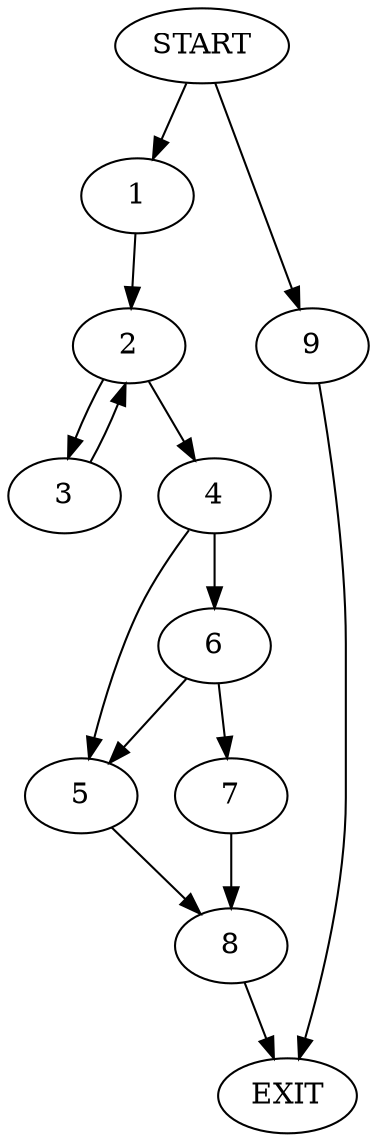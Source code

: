digraph {
0 [label="START"]
10 [label="EXIT"]
0 -> 1
1 -> 2
2 -> 3
2 -> 4
4 -> 5
4 -> 6
3 -> 2
6 -> 5
6 -> 7
5 -> 8
7 -> 8
8 -> 10
0 -> 9
9 -> 10
}
